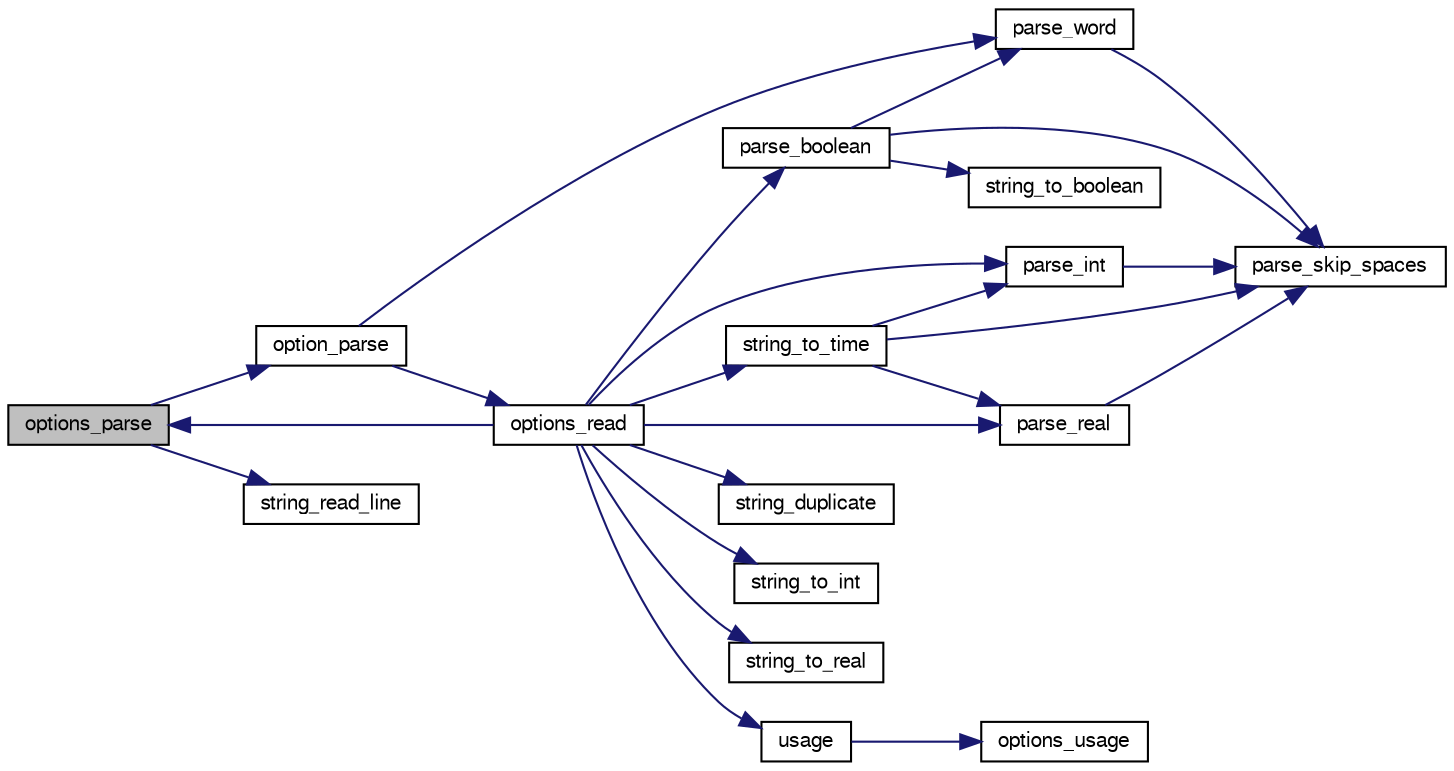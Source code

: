 digraph "options_parse"
{
 // LATEX_PDF_SIZE
  bgcolor="transparent";
  edge [fontname="FreeSans",fontsize="10",labelfontname="FreeSans",labelfontsize="10"];
  node [fontname="FreeSans",fontsize="10",shape=record];
  rankdir="LR";
  Node1 [label="options_parse",height=0.2,width=0.4,color="black", fillcolor="grey75", style="filled", fontcolor="black",tooltip="parse options from a file"];
  Node1 -> Node2 [color="midnightblue",fontsize="10",style="solid",fontname="FreeSans"];
  Node2 [label="option_parse",height=0.2,width=0.4,color="black",URL="$options_8c.html#a4ed43b013f2dae7fdf45172f563ca067",tooltip="parse an option from a string"];
  Node2 -> Node3 [color="midnightblue",fontsize="10",style="solid",fontname="FreeSans"];
  Node3 [label="options_read",height=0.2,width=0.4,color="black",URL="$options_8c.html#abd70399170415e56d89b303e3ecf7f5a",tooltip="Read an option."];
  Node3 -> Node1 [color="midnightblue",fontsize="10",style="solid",fontname="FreeSans"];
  Node3 -> Node4 [color="midnightblue",fontsize="10",style="solid",fontname="FreeSans"];
  Node4 [label="parse_boolean",height=0.2,width=0.4,color="black",URL="$util_8c.html#af2cee2a5b8a59db2c37169f4c1d8c1e3",tooltip="Parse a boolean."];
  Node4 -> Node5 [color="midnightblue",fontsize="10",style="solid",fontname="FreeSans"];
  Node5 [label="parse_skip_spaces",height=0.2,width=0.4,color="black",URL="$util_8c.html#a35508e8fcec689d875231b2f93fbe4a5",tooltip="Skip spaces."];
  Node4 -> Node6 [color="midnightblue",fontsize="10",style="solid",fontname="FreeSans"];
  Node6 [label="parse_word",height=0.2,width=0.4,color="black",URL="$util_8c.html#a37223454580e3fd41f4bddb3c3970da5",tooltip="Parse a word."];
  Node6 -> Node5 [color="midnightblue",fontsize="10",style="solid",fontname="FreeSans"];
  Node4 -> Node7 [color="midnightblue",fontsize="10",style="solid",fontname="FreeSans"];
  Node7 [label="string_to_boolean",height=0.2,width=0.4,color="black",URL="$util_8c.html#a39aab800a4d838ee1d8dcc30665ffbe9",tooltip="Convert a string into a boolean."];
  Node3 -> Node8 [color="midnightblue",fontsize="10",style="solid",fontname="FreeSans"];
  Node8 [label="parse_int",height=0.2,width=0.4,color="black",URL="$util_8c.html#a0fad57b1fd6851c6cde5258a897b7a61",tooltip="Parse an integer."];
  Node8 -> Node5 [color="midnightblue",fontsize="10",style="solid",fontname="FreeSans"];
  Node3 -> Node9 [color="midnightblue",fontsize="10",style="solid",fontname="FreeSans"];
  Node9 [label="parse_real",height=0.2,width=0.4,color="black",URL="$util_8c.html#a6afb4032b94c4505472fe147fa9a7d37",tooltip="Parse a real number (as a double floating point)."];
  Node9 -> Node5 [color="midnightblue",fontsize="10",style="solid",fontname="FreeSans"];
  Node3 -> Node10 [color="midnightblue",fontsize="10",style="solid",fontname="FreeSans"];
  Node10 [label="string_duplicate",height=0.2,width=0.4,color="black",URL="$util_8c.html#ac3369230f66963a04a0e62b04685ae3c",tooltip="Duplicate a string."];
  Node3 -> Node11 [color="midnightblue",fontsize="10",style="solid",fontname="FreeSans"];
  Node11 [label="string_to_int",height=0.2,width=0.4,color="black",URL="$util_8c.html#a892b51d59129915627472acdf3265d3b",tooltip="Convert a string into an integer."];
  Node3 -> Node12 [color="midnightblue",fontsize="10",style="solid",fontname="FreeSans"];
  Node12 [label="string_to_real",height=0.2,width=0.4,color="black",URL="$util_8c.html#a9a627e55de351c5105f457c5558e92c0",tooltip="Convert a string into a real number."];
  Node3 -> Node13 [color="midnightblue",fontsize="10",style="solid",fontname="FreeSans"];
  Node13 [label="string_to_time",height=0.2,width=0.4,color="black",URL="$util_8c.html#ae7e1797deb6cddf421419046a869bb7c",tooltip="Read time as \"D:HH:MM:SS.C\"."];
  Node13 -> Node8 [color="midnightblue",fontsize="10",style="solid",fontname="FreeSans"];
  Node13 -> Node9 [color="midnightblue",fontsize="10",style="solid",fontname="FreeSans"];
  Node13 -> Node5 [color="midnightblue",fontsize="10",style="solid",fontname="FreeSans"];
  Node3 -> Node14 [color="midnightblue",fontsize="10",style="solid",fontname="FreeSans"];
  Node14 [label="usage",height=0.2,width=0.4,color="black",URL="$main_8c.html#ae8605e2b78cd4a81b6c6b5c30cb7366a",tooltip="Programme usage."];
  Node14 -> Node15 [color="midnightblue",fontsize="10",style="solid",fontname="FreeSans"];
  Node15 [label="options_usage",height=0.2,width=0.4,color="black",URL="$options_8c.html#a27d4dc703f640a059273e52b82128069",tooltip="Print options usage."];
  Node2 -> Node6 [color="midnightblue",fontsize="10",style="solid",fontname="FreeSans"];
  Node1 -> Node16 [color="midnightblue",fontsize="10",style="solid",fontname="FreeSans"];
  Node16 [label="string_read_line",height=0.2,width=0.4,color="black",URL="$util_8c.html#a69d6b32355eb8f18ae34c14eadfe7e9e",tooltip="Read a line."];
}
